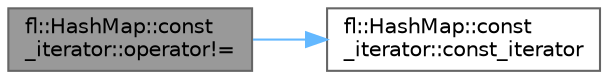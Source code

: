digraph "fl::HashMap::const_iterator::operator!="
{
 // INTERACTIVE_SVG=YES
 // LATEX_PDF_SIZE
  bgcolor="transparent";
  edge [fontname=Helvetica,fontsize=10,labelfontname=Helvetica,labelfontsize=10];
  node [fontname=Helvetica,fontsize=10,shape=box,height=0.2,width=0.4];
  rankdir="LR";
  Node1 [id="Node000001",label="fl::HashMap::const\l_iterator::operator!=",height=0.2,width=0.4,color="gray40", fillcolor="grey60", style="filled", fontcolor="black",tooltip=" "];
  Node1 -> Node2 [id="edge1_Node000001_Node000002",color="steelblue1",style="solid",tooltip=" "];
  Node2 [id="Node000002",label="fl::HashMap::const\l_iterator::const_iterator",height=0.2,width=0.4,color="grey40", fillcolor="white", style="filled",URL="$d2/d92/structfl_1_1_hash_map_1_1const__iterator_ad7db630844feed742be33abbb83bddc7.html#ad7db630844feed742be33abbb83bddc7",tooltip=" "];
}
